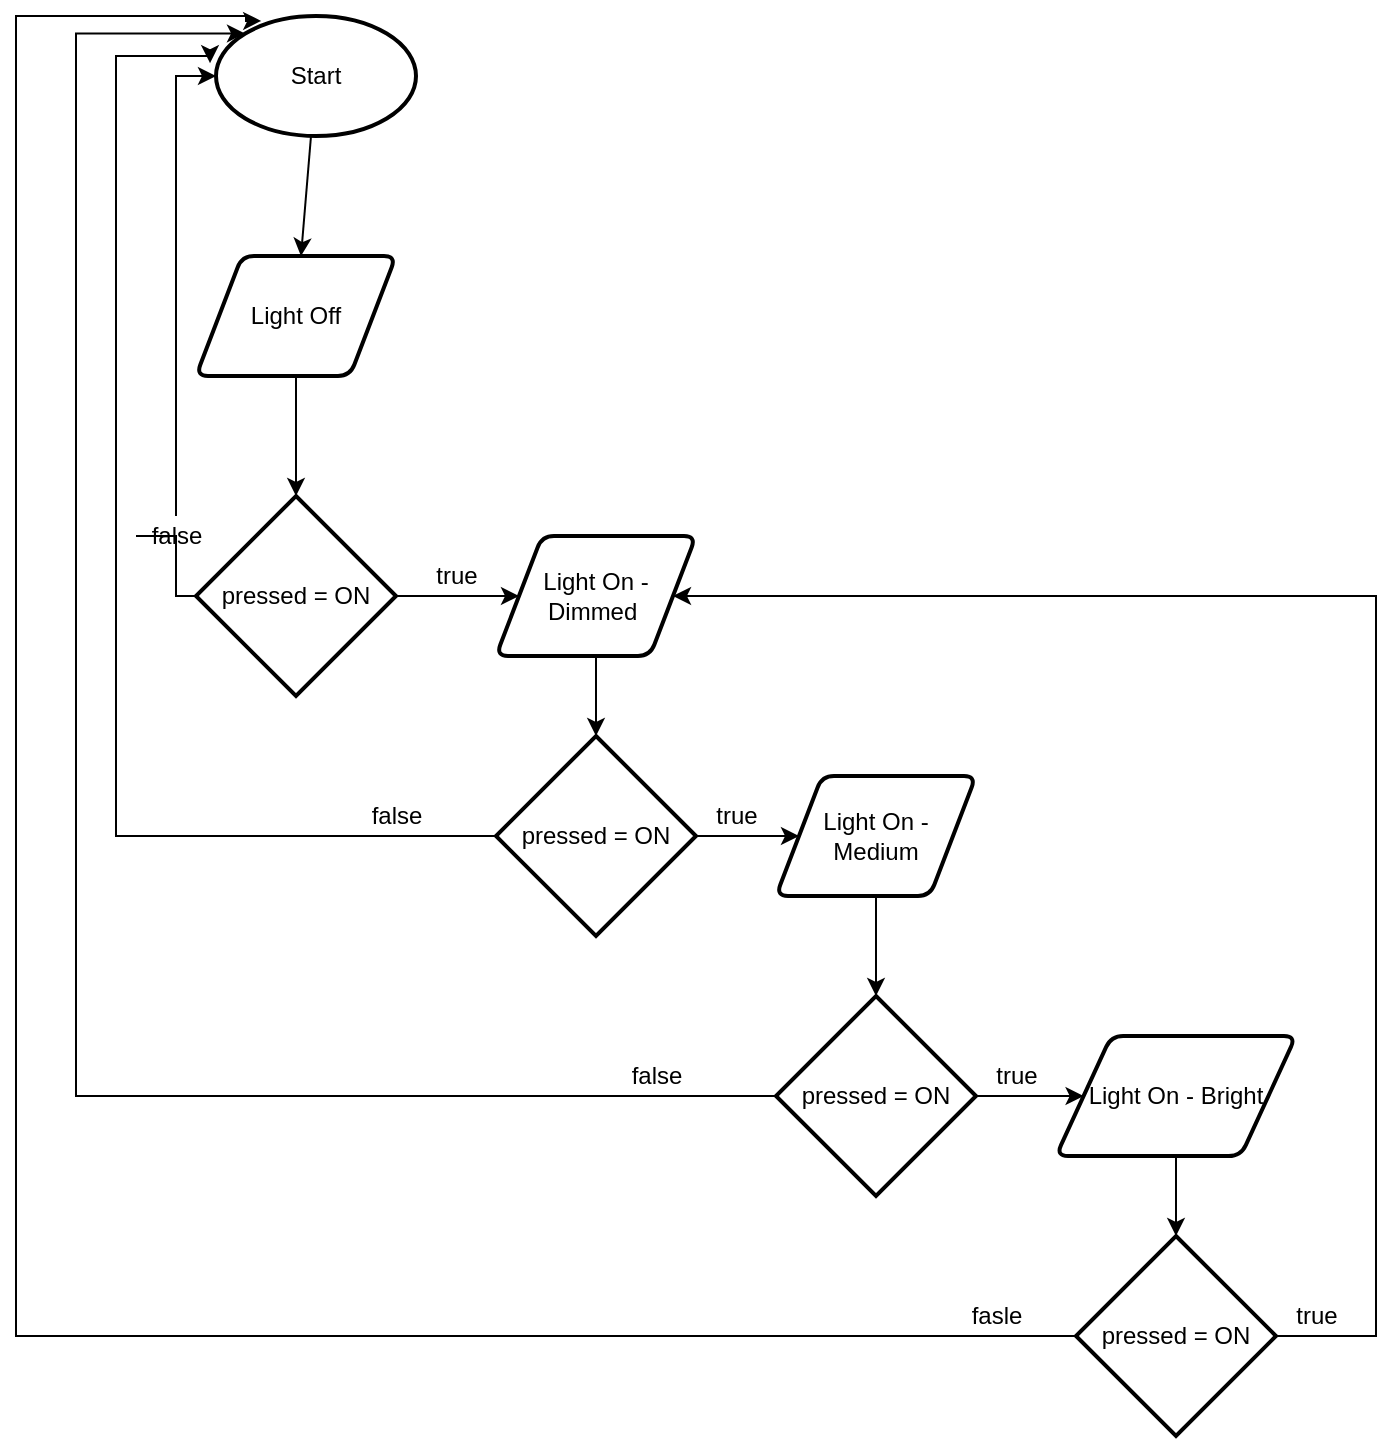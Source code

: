 <mxfile version="15.2.5" type="github">
  <diagram id="hzwk6Bcpp2_AX96h1ZA5" name="Page-1">
    <mxGraphModel dx="1019" dy="519" grid="1" gridSize="10" guides="1" tooltips="1" connect="1" arrows="1" fold="1" page="1" pageScale="1" pageWidth="827" pageHeight="1169" math="0" shadow="0">
      <root>
        <mxCell id="0" />
        <mxCell id="1" parent="0" />
        <mxCell id="i2sdB8nvGL5RpiBytsLe-16" value="" style="edgeStyle=orthogonalEdgeStyle;rounded=0;orthogonalLoop=1;jettySize=auto;html=1;" edge="1" parent="1" source="i2sdB8nvGL5RpiBytsLe-1" target="i2sdB8nvGL5RpiBytsLe-15">
          <mxGeometry relative="1" as="geometry" />
        </mxCell>
        <mxCell id="i2sdB8nvGL5RpiBytsLe-20" style="edgeStyle=orthogonalEdgeStyle;rounded=0;orthogonalLoop=1;jettySize=auto;html=1;entryX=-0.03;entryY=0.393;entryDx=0;entryDy=0;entryPerimeter=0;" edge="1" parent="1" source="i2sdB8nvGL5RpiBytsLe-1" target="i2sdB8nvGL5RpiBytsLe-4">
          <mxGeometry relative="1" as="geometry">
            <mxPoint x="110" y="50" as="targetPoint" />
            <Array as="points">
              <mxPoint x="120" y="440" />
              <mxPoint x="120" y="50" />
              <mxPoint x="167" y="50" />
            </Array>
          </mxGeometry>
        </mxCell>
        <mxCell id="i2sdB8nvGL5RpiBytsLe-1" value="pressed = ON" style="strokeWidth=2;html=1;shape=mxgraph.flowchart.decision;whiteSpace=wrap;" vertex="1" parent="1">
          <mxGeometry x="310" y="390" width="100" height="100" as="geometry" />
        </mxCell>
        <mxCell id="i2sdB8nvGL5RpiBytsLe-10" value="" style="edgeStyle=none;rounded=0;orthogonalLoop=1;jettySize=auto;html=1;" edge="1" parent="1" source="i2sdB8nvGL5RpiBytsLe-2" target="i2sdB8nvGL5RpiBytsLe-9">
          <mxGeometry relative="1" as="geometry" />
        </mxCell>
        <mxCell id="i2sdB8nvGL5RpiBytsLe-12" style="edgeStyle=orthogonalEdgeStyle;rounded=0;orthogonalLoop=1;jettySize=auto;html=1;entryX=0;entryY=0.5;entryDx=0;entryDy=0;entryPerimeter=0;startArrow=none;" edge="1" parent="1" source="i2sdB8nvGL5RpiBytsLe-13" target="i2sdB8nvGL5RpiBytsLe-4">
          <mxGeometry relative="1" as="geometry">
            <mxPoint x="120" y="60" as="targetPoint" />
            <Array as="points">
              <mxPoint x="150" y="60" />
            </Array>
          </mxGeometry>
        </mxCell>
        <mxCell id="i2sdB8nvGL5RpiBytsLe-2" value="pressed = ON" style="strokeWidth=2;html=1;shape=mxgraph.flowchart.decision;whiteSpace=wrap;" vertex="1" parent="1">
          <mxGeometry x="160" y="270" width="100" height="100" as="geometry" />
        </mxCell>
        <mxCell id="i2sdB8nvGL5RpiBytsLe-7" value="" style="edgeStyle=none;rounded=0;orthogonalLoop=1;jettySize=auto;html=1;" edge="1" parent="1" source="i2sdB8nvGL5RpiBytsLe-4" target="i2sdB8nvGL5RpiBytsLe-6">
          <mxGeometry relative="1" as="geometry" />
        </mxCell>
        <mxCell id="i2sdB8nvGL5RpiBytsLe-4" value="Start" style="strokeWidth=2;html=1;shape=mxgraph.flowchart.start_1;whiteSpace=wrap;" vertex="1" parent="1">
          <mxGeometry x="170" y="30" width="100" height="60" as="geometry" />
        </mxCell>
        <mxCell id="i2sdB8nvGL5RpiBytsLe-8" value="" style="edgeStyle=none;rounded=0;orthogonalLoop=1;jettySize=auto;html=1;" edge="1" parent="1" source="i2sdB8nvGL5RpiBytsLe-6" target="i2sdB8nvGL5RpiBytsLe-2">
          <mxGeometry relative="1" as="geometry" />
        </mxCell>
        <mxCell id="i2sdB8nvGL5RpiBytsLe-6" value="Light Off" style="shape=parallelogram;html=1;strokeWidth=2;perimeter=parallelogramPerimeter;whiteSpace=wrap;rounded=1;arcSize=12;size=0.23;" vertex="1" parent="1">
          <mxGeometry x="160" y="150" width="100" height="60" as="geometry" />
        </mxCell>
        <mxCell id="i2sdB8nvGL5RpiBytsLe-14" value="" style="edgeStyle=orthogonalEdgeStyle;rounded=0;orthogonalLoop=1;jettySize=auto;html=1;" edge="1" parent="1" source="i2sdB8nvGL5RpiBytsLe-9" target="i2sdB8nvGL5RpiBytsLe-1">
          <mxGeometry relative="1" as="geometry" />
        </mxCell>
        <mxCell id="i2sdB8nvGL5RpiBytsLe-9" value="Light On - Dimmed&amp;nbsp;" style="shape=parallelogram;html=1;strokeWidth=2;perimeter=parallelogramPerimeter;whiteSpace=wrap;rounded=1;arcSize=12;size=0.23;" vertex="1" parent="1">
          <mxGeometry x="310" y="290" width="100" height="60" as="geometry" />
        </mxCell>
        <mxCell id="i2sdB8nvGL5RpiBytsLe-11" value="true" style="text;html=1;align=center;verticalAlign=middle;resizable=0;points=[];autosize=1;strokeColor=none;fillColor=none;" vertex="1" parent="1">
          <mxGeometry x="270" y="300" width="40" height="20" as="geometry" />
        </mxCell>
        <mxCell id="i2sdB8nvGL5RpiBytsLe-23" style="edgeStyle=orthogonalEdgeStyle;rounded=0;orthogonalLoop=1;jettySize=auto;html=1;" edge="1" parent="1" source="i2sdB8nvGL5RpiBytsLe-15" target="i2sdB8nvGL5RpiBytsLe-22">
          <mxGeometry relative="1" as="geometry" />
        </mxCell>
        <mxCell id="i2sdB8nvGL5RpiBytsLe-15" value="Light On - Medium" style="shape=parallelogram;html=1;strokeWidth=2;perimeter=parallelogramPerimeter;whiteSpace=wrap;rounded=1;arcSize=12;size=0.23;" vertex="1" parent="1">
          <mxGeometry x="450" y="410" width="100" height="60" as="geometry" />
        </mxCell>
        <mxCell id="i2sdB8nvGL5RpiBytsLe-17" value="true" style="text;html=1;align=center;verticalAlign=middle;resizable=0;points=[];autosize=1;strokeColor=none;fillColor=none;" vertex="1" parent="1">
          <mxGeometry x="410" y="420" width="40" height="20" as="geometry" />
        </mxCell>
        <mxCell id="i2sdB8nvGL5RpiBytsLe-13" value="false" style="text;html=1;align=center;verticalAlign=middle;resizable=0;points=[];autosize=1;strokeColor=none;fillColor=none;" vertex="1" parent="1">
          <mxGeometry x="130" y="280" width="40" height="20" as="geometry" />
        </mxCell>
        <mxCell id="i2sdB8nvGL5RpiBytsLe-19" value="" style="edgeStyle=orthogonalEdgeStyle;rounded=0;orthogonalLoop=1;jettySize=auto;html=1;entryX=0;entryY=0.5;entryDx=0;entryDy=0;entryPerimeter=0;endArrow=none;" edge="1" parent="1" source="i2sdB8nvGL5RpiBytsLe-2" target="i2sdB8nvGL5RpiBytsLe-13">
          <mxGeometry relative="1" as="geometry">
            <mxPoint x="170" y="60" as="targetPoint" />
            <mxPoint x="160" y="320" as="sourcePoint" />
            <Array as="points">
              <mxPoint x="150" y="320" />
            </Array>
          </mxGeometry>
        </mxCell>
        <mxCell id="i2sdB8nvGL5RpiBytsLe-21" value="false" style="text;html=1;align=center;verticalAlign=middle;resizable=0;points=[];autosize=1;strokeColor=none;fillColor=none;" vertex="1" parent="1">
          <mxGeometry x="240" y="420" width="40" height="20" as="geometry" />
        </mxCell>
        <mxCell id="i2sdB8nvGL5RpiBytsLe-25" value="" style="edgeStyle=orthogonalEdgeStyle;rounded=0;orthogonalLoop=1;jettySize=auto;html=1;" edge="1" parent="1" source="i2sdB8nvGL5RpiBytsLe-22" target="i2sdB8nvGL5RpiBytsLe-24">
          <mxGeometry relative="1" as="geometry" />
        </mxCell>
        <mxCell id="i2sdB8nvGL5RpiBytsLe-28" style="edgeStyle=orthogonalEdgeStyle;rounded=0;orthogonalLoop=1;jettySize=auto;html=1;entryX=0.145;entryY=0.145;entryDx=0;entryDy=0;entryPerimeter=0;" edge="1" parent="1" source="i2sdB8nvGL5RpiBytsLe-22" target="i2sdB8nvGL5RpiBytsLe-4">
          <mxGeometry relative="1" as="geometry">
            <mxPoint x="90" y="30" as="targetPoint" />
            <Array as="points">
              <mxPoint x="100" y="570" />
              <mxPoint x="100" y="39" />
            </Array>
          </mxGeometry>
        </mxCell>
        <mxCell id="i2sdB8nvGL5RpiBytsLe-22" value="pressed = ON" style="strokeWidth=2;html=1;shape=mxgraph.flowchart.decision;whiteSpace=wrap;" vertex="1" parent="1">
          <mxGeometry x="450" y="520" width="100" height="100" as="geometry" />
        </mxCell>
        <mxCell id="i2sdB8nvGL5RpiBytsLe-32" value="" style="edgeStyle=orthogonalEdgeStyle;rounded=0;orthogonalLoop=1;jettySize=auto;html=1;" edge="1" parent="1" source="i2sdB8nvGL5RpiBytsLe-24" target="i2sdB8nvGL5RpiBytsLe-31">
          <mxGeometry relative="1" as="geometry" />
        </mxCell>
        <mxCell id="i2sdB8nvGL5RpiBytsLe-24" value="Light On - Bright" style="shape=parallelogram;html=1;strokeWidth=2;perimeter=parallelogramPerimeter;whiteSpace=wrap;rounded=1;arcSize=12;size=0.23;" vertex="1" parent="1">
          <mxGeometry x="590" y="540" width="120" height="60" as="geometry" />
        </mxCell>
        <mxCell id="i2sdB8nvGL5RpiBytsLe-27" value="true" style="text;html=1;align=center;verticalAlign=middle;resizable=0;points=[];autosize=1;strokeColor=none;fillColor=none;" vertex="1" parent="1">
          <mxGeometry x="550" y="550" width="40" height="20" as="geometry" />
        </mxCell>
        <mxCell id="i2sdB8nvGL5RpiBytsLe-29" value="false" style="text;html=1;align=center;verticalAlign=middle;resizable=0;points=[];autosize=1;strokeColor=none;fillColor=none;" vertex="1" parent="1">
          <mxGeometry x="370" y="550" width="40" height="20" as="geometry" />
        </mxCell>
        <mxCell id="i2sdB8nvGL5RpiBytsLe-33" style="edgeStyle=orthogonalEdgeStyle;rounded=0;orthogonalLoop=1;jettySize=auto;html=1;entryX=1;entryY=0.5;entryDx=0;entryDy=0;" edge="1" parent="1" source="i2sdB8nvGL5RpiBytsLe-31" target="i2sdB8nvGL5RpiBytsLe-9">
          <mxGeometry relative="1" as="geometry">
            <mxPoint x="450" y="320" as="targetPoint" />
            <Array as="points">
              <mxPoint x="750" y="690" />
              <mxPoint x="750" y="320" />
            </Array>
          </mxGeometry>
        </mxCell>
        <mxCell id="i2sdB8nvGL5RpiBytsLe-35" style="edgeStyle=orthogonalEdgeStyle;rounded=0;orthogonalLoop=1;jettySize=auto;html=1;entryX=0.226;entryY=0.041;entryDx=0;entryDy=0;entryPerimeter=0;" edge="1" parent="1" source="i2sdB8nvGL5RpiBytsLe-31" target="i2sdB8nvGL5RpiBytsLe-4">
          <mxGeometry relative="1" as="geometry">
            <mxPoint x="50" y="30" as="targetPoint" />
            <Array as="points">
              <mxPoint x="70" y="690" />
              <mxPoint x="70" y="30" />
              <mxPoint x="185" y="30" />
              <mxPoint x="185" y="33" />
            </Array>
          </mxGeometry>
        </mxCell>
        <mxCell id="i2sdB8nvGL5RpiBytsLe-31" value="pressed = ON" style="strokeWidth=2;html=1;shape=mxgraph.flowchart.decision;whiteSpace=wrap;" vertex="1" parent="1">
          <mxGeometry x="600" y="640" width="100" height="100" as="geometry" />
        </mxCell>
        <mxCell id="i2sdB8nvGL5RpiBytsLe-34" value="true" style="text;html=1;align=center;verticalAlign=middle;resizable=0;points=[];autosize=1;strokeColor=none;fillColor=none;" vertex="1" parent="1">
          <mxGeometry x="700" y="670" width="40" height="20" as="geometry" />
        </mxCell>
        <mxCell id="i2sdB8nvGL5RpiBytsLe-36" value="fasle" style="text;html=1;align=center;verticalAlign=middle;resizable=0;points=[];autosize=1;strokeColor=none;fillColor=none;" vertex="1" parent="1">
          <mxGeometry x="540" y="670" width="40" height="20" as="geometry" />
        </mxCell>
      </root>
    </mxGraphModel>
  </diagram>
</mxfile>
